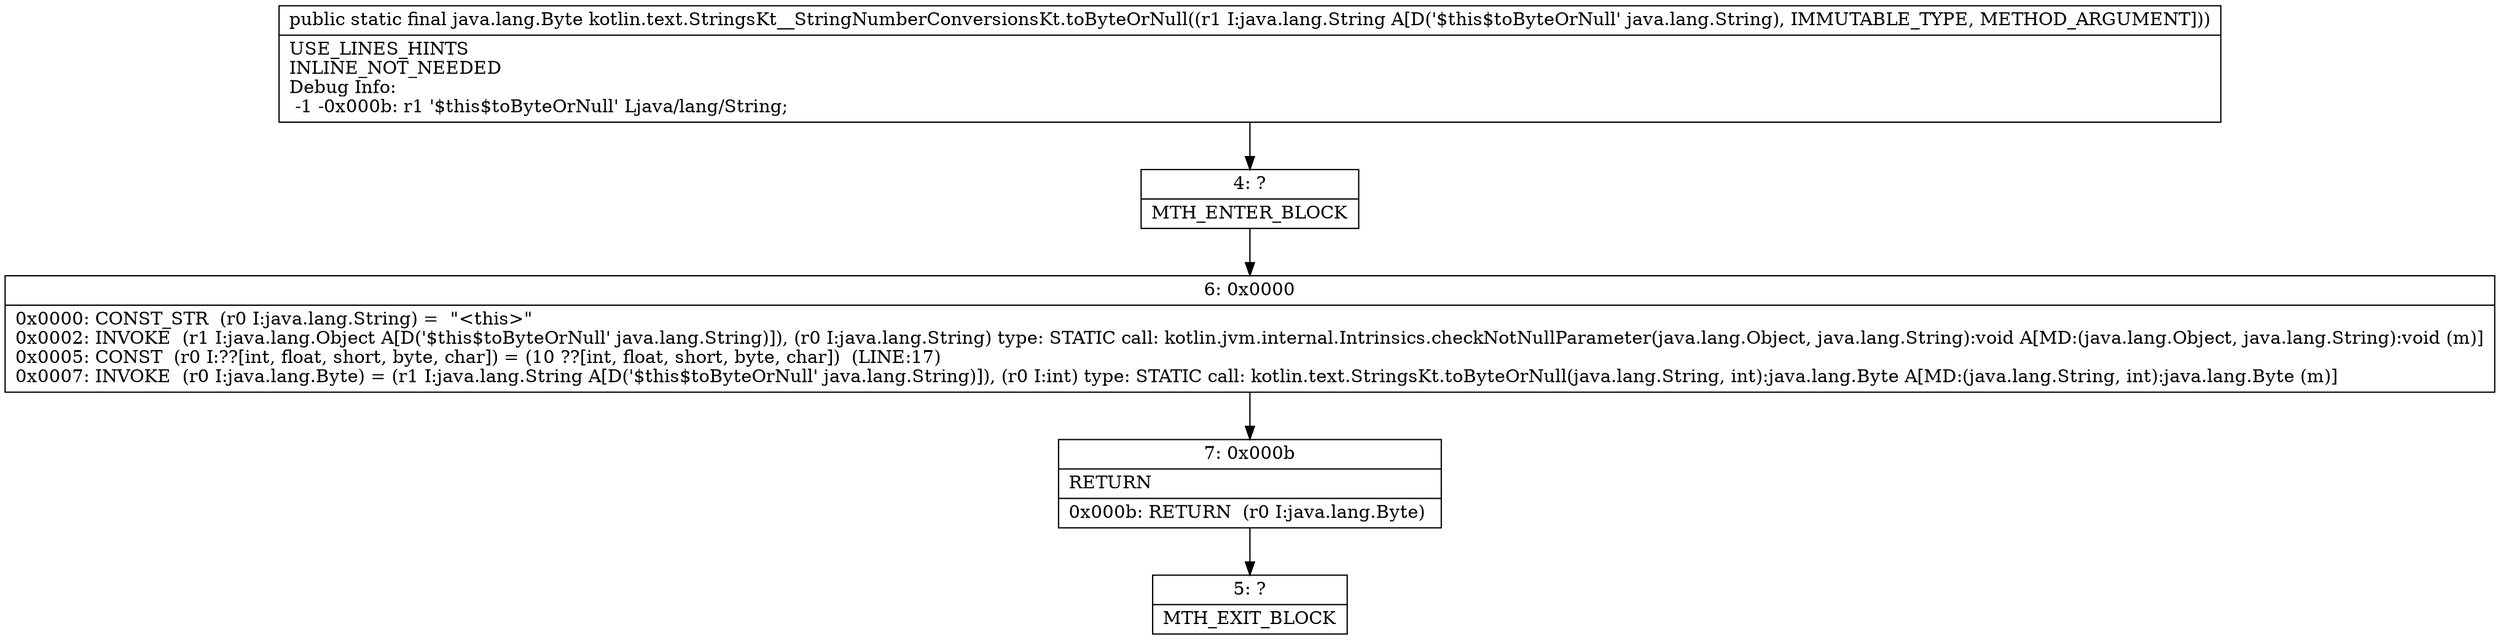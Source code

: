 digraph "CFG forkotlin.text.StringsKt__StringNumberConversionsKt.toByteOrNull(Ljava\/lang\/String;)Ljava\/lang\/Byte;" {
Node_4 [shape=record,label="{4\:\ ?|MTH_ENTER_BLOCK\l}"];
Node_6 [shape=record,label="{6\:\ 0x0000|0x0000: CONST_STR  (r0 I:java.lang.String) =  \"\<this\>\" \l0x0002: INVOKE  (r1 I:java.lang.Object A[D('$this$toByteOrNull' java.lang.String)]), (r0 I:java.lang.String) type: STATIC call: kotlin.jvm.internal.Intrinsics.checkNotNullParameter(java.lang.Object, java.lang.String):void A[MD:(java.lang.Object, java.lang.String):void (m)]\l0x0005: CONST  (r0 I:??[int, float, short, byte, char]) = (10 ??[int, float, short, byte, char])  (LINE:17)\l0x0007: INVOKE  (r0 I:java.lang.Byte) = (r1 I:java.lang.String A[D('$this$toByteOrNull' java.lang.String)]), (r0 I:int) type: STATIC call: kotlin.text.StringsKt.toByteOrNull(java.lang.String, int):java.lang.Byte A[MD:(java.lang.String, int):java.lang.Byte (m)]\l}"];
Node_7 [shape=record,label="{7\:\ 0x000b|RETURN\l|0x000b: RETURN  (r0 I:java.lang.Byte) \l}"];
Node_5 [shape=record,label="{5\:\ ?|MTH_EXIT_BLOCK\l}"];
MethodNode[shape=record,label="{public static final java.lang.Byte kotlin.text.StringsKt__StringNumberConversionsKt.toByteOrNull((r1 I:java.lang.String A[D('$this$toByteOrNull' java.lang.String), IMMUTABLE_TYPE, METHOD_ARGUMENT]))  | USE_LINES_HINTS\lINLINE_NOT_NEEDED\lDebug Info:\l  \-1 \-0x000b: r1 '$this$toByteOrNull' Ljava\/lang\/String;\l}"];
MethodNode -> Node_4;Node_4 -> Node_6;
Node_6 -> Node_7;
Node_7 -> Node_5;
}

